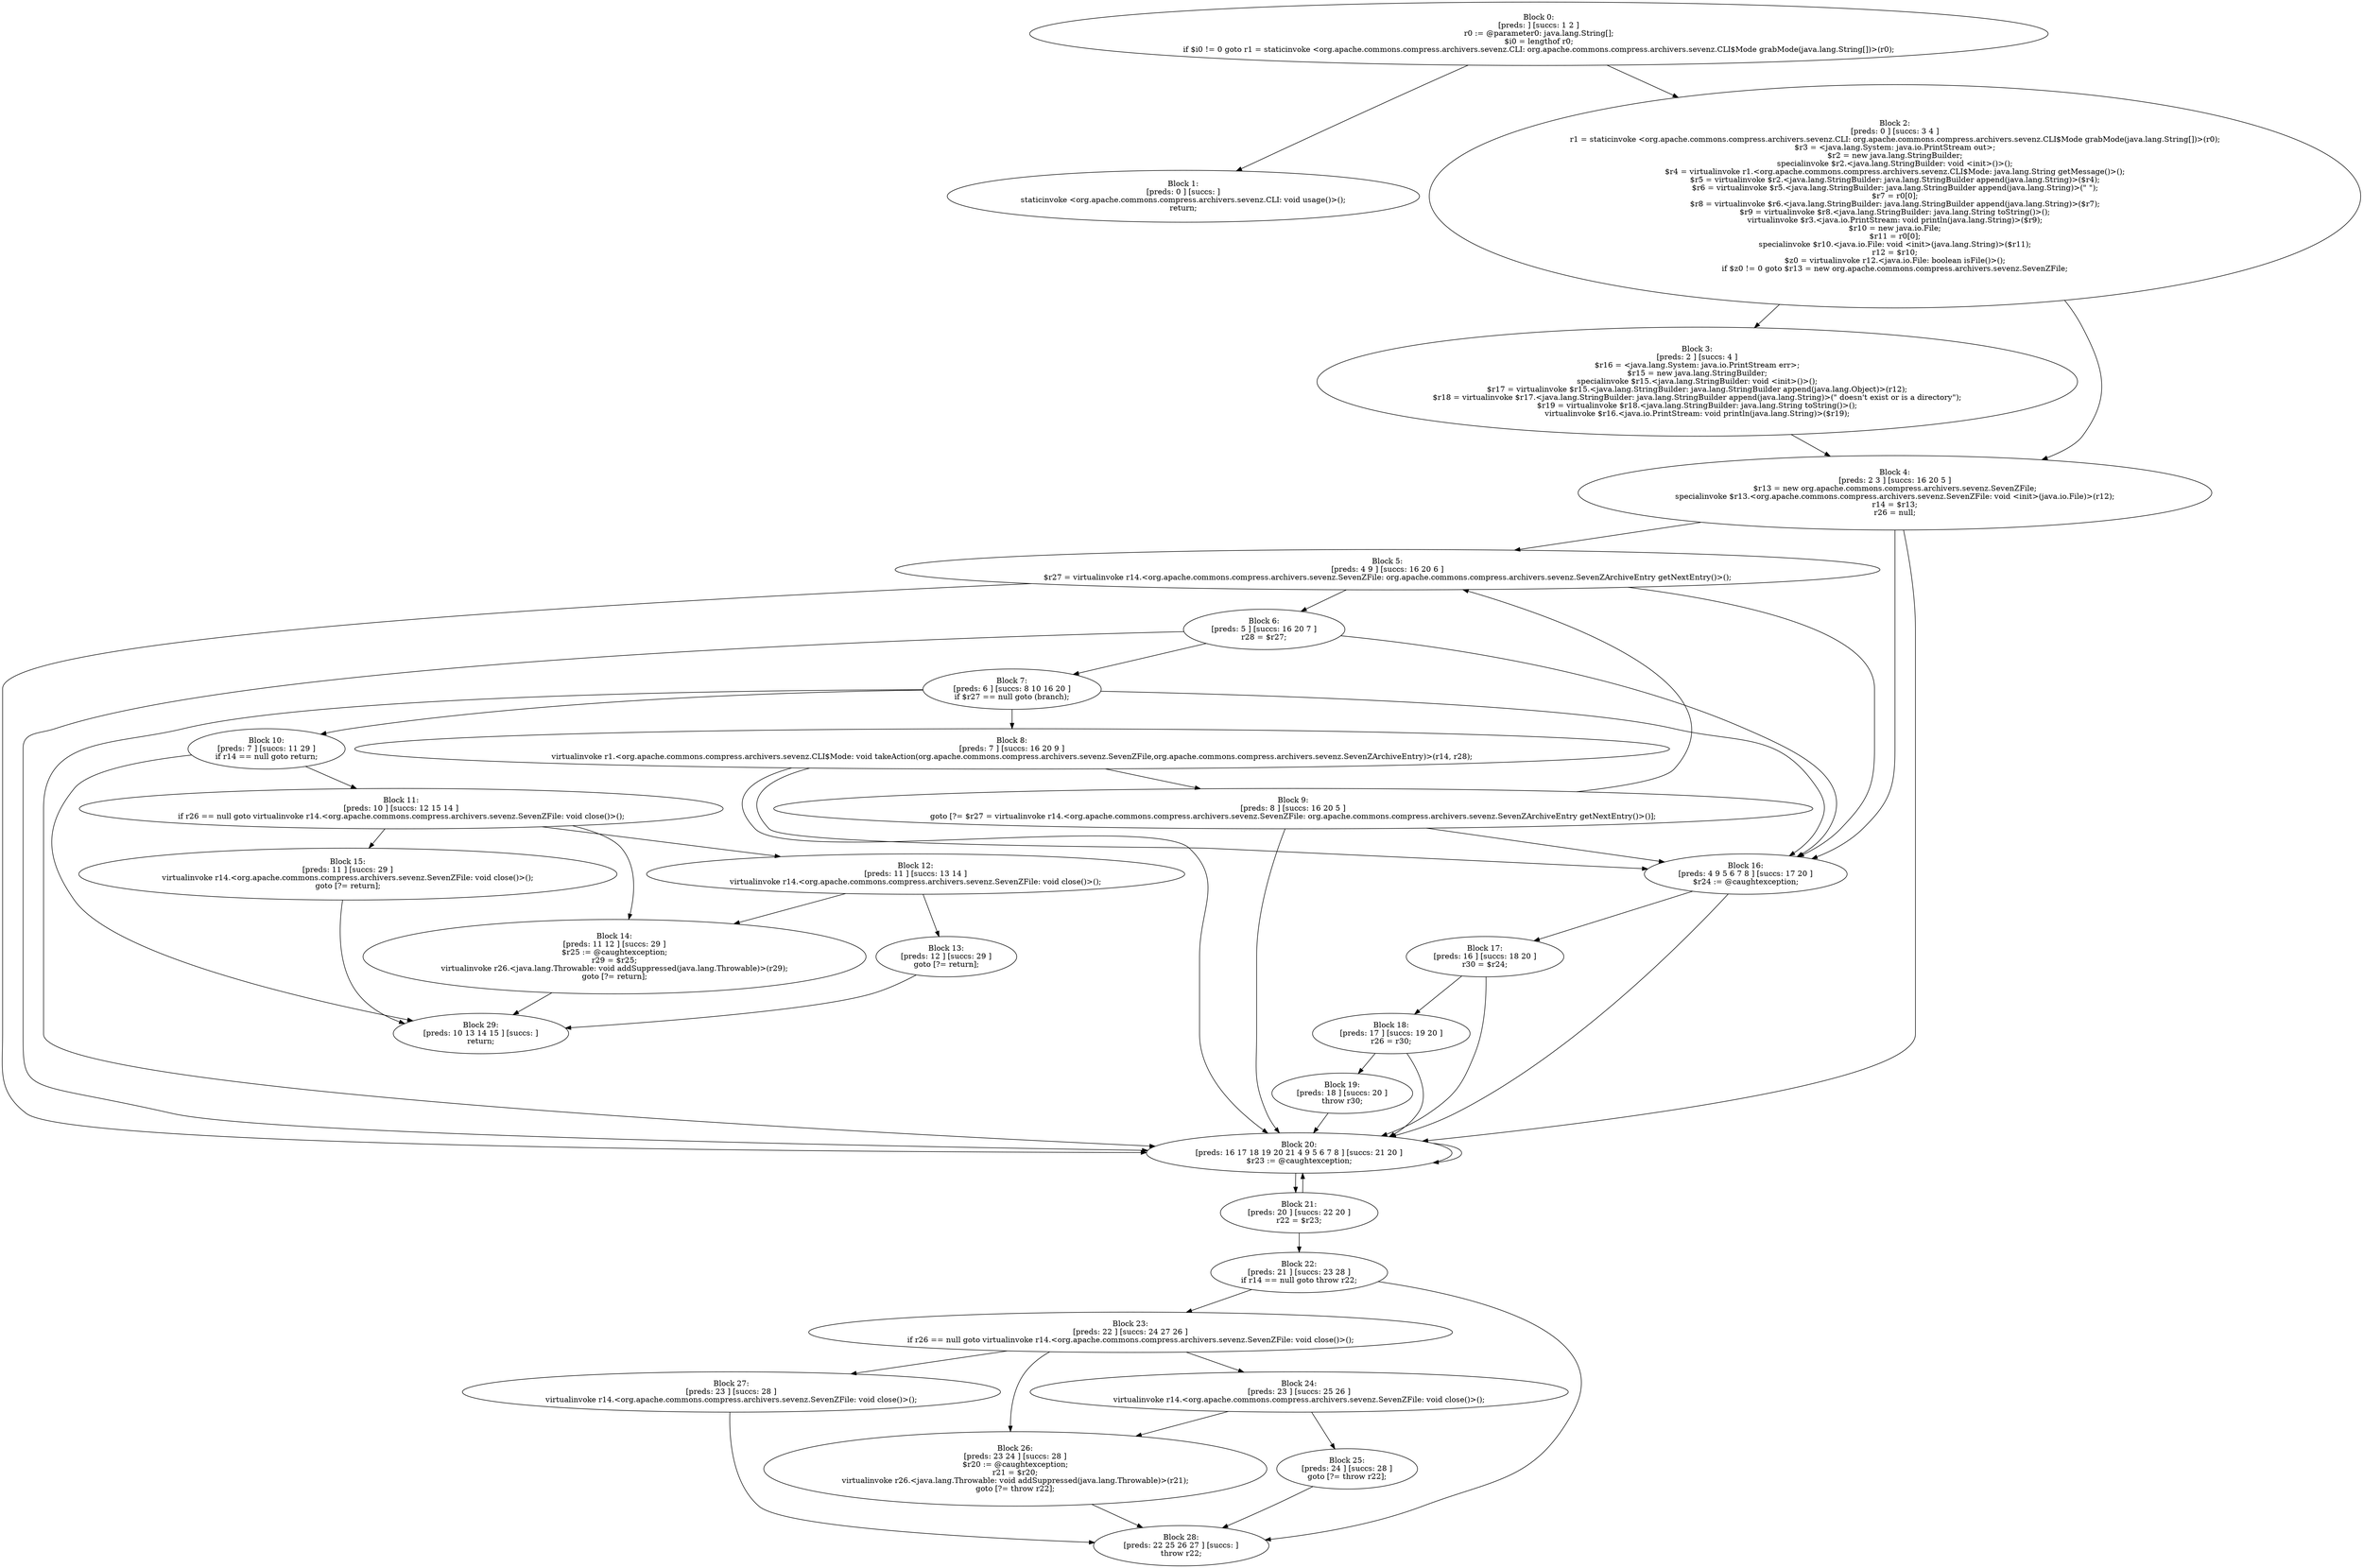 digraph "unitGraph" {
    "Block 0:
[preds: ] [succs: 1 2 ]
r0 := @parameter0: java.lang.String[];
$i0 = lengthof r0;
if $i0 != 0 goto r1 = staticinvoke <org.apache.commons.compress.archivers.sevenz.CLI: org.apache.commons.compress.archivers.sevenz.CLI$Mode grabMode(java.lang.String[])>(r0);
"
    "Block 1:
[preds: 0 ] [succs: ]
staticinvoke <org.apache.commons.compress.archivers.sevenz.CLI: void usage()>();
return;
"
    "Block 2:
[preds: 0 ] [succs: 3 4 ]
r1 = staticinvoke <org.apache.commons.compress.archivers.sevenz.CLI: org.apache.commons.compress.archivers.sevenz.CLI$Mode grabMode(java.lang.String[])>(r0);
$r3 = <java.lang.System: java.io.PrintStream out>;
$r2 = new java.lang.StringBuilder;
specialinvoke $r2.<java.lang.StringBuilder: void <init>()>();
$r4 = virtualinvoke r1.<org.apache.commons.compress.archivers.sevenz.CLI$Mode: java.lang.String getMessage()>();
$r5 = virtualinvoke $r2.<java.lang.StringBuilder: java.lang.StringBuilder append(java.lang.String)>($r4);
$r6 = virtualinvoke $r5.<java.lang.StringBuilder: java.lang.StringBuilder append(java.lang.String)>(\" \");
$r7 = r0[0];
$r8 = virtualinvoke $r6.<java.lang.StringBuilder: java.lang.StringBuilder append(java.lang.String)>($r7);
$r9 = virtualinvoke $r8.<java.lang.StringBuilder: java.lang.String toString()>();
virtualinvoke $r3.<java.io.PrintStream: void println(java.lang.String)>($r9);
$r10 = new java.io.File;
$r11 = r0[0];
specialinvoke $r10.<java.io.File: void <init>(java.lang.String)>($r11);
r12 = $r10;
$z0 = virtualinvoke r12.<java.io.File: boolean isFile()>();
if $z0 != 0 goto $r13 = new org.apache.commons.compress.archivers.sevenz.SevenZFile;
"
    "Block 3:
[preds: 2 ] [succs: 4 ]
$r16 = <java.lang.System: java.io.PrintStream err>;
$r15 = new java.lang.StringBuilder;
specialinvoke $r15.<java.lang.StringBuilder: void <init>()>();
$r17 = virtualinvoke $r15.<java.lang.StringBuilder: java.lang.StringBuilder append(java.lang.Object)>(r12);
$r18 = virtualinvoke $r17.<java.lang.StringBuilder: java.lang.StringBuilder append(java.lang.String)>(\" doesn\'t exist or is a directory\");
$r19 = virtualinvoke $r18.<java.lang.StringBuilder: java.lang.String toString()>();
virtualinvoke $r16.<java.io.PrintStream: void println(java.lang.String)>($r19);
"
    "Block 4:
[preds: 2 3 ] [succs: 16 20 5 ]
$r13 = new org.apache.commons.compress.archivers.sevenz.SevenZFile;
specialinvoke $r13.<org.apache.commons.compress.archivers.sevenz.SevenZFile: void <init>(java.io.File)>(r12);
r14 = $r13;
r26 = null;
"
    "Block 5:
[preds: 4 9 ] [succs: 16 20 6 ]
$r27 = virtualinvoke r14.<org.apache.commons.compress.archivers.sevenz.SevenZFile: org.apache.commons.compress.archivers.sevenz.SevenZArchiveEntry getNextEntry()>();
"
    "Block 6:
[preds: 5 ] [succs: 16 20 7 ]
r28 = $r27;
"
    "Block 7:
[preds: 6 ] [succs: 8 10 16 20 ]
if $r27 == null goto (branch);
"
    "Block 8:
[preds: 7 ] [succs: 16 20 9 ]
virtualinvoke r1.<org.apache.commons.compress.archivers.sevenz.CLI$Mode: void takeAction(org.apache.commons.compress.archivers.sevenz.SevenZFile,org.apache.commons.compress.archivers.sevenz.SevenZArchiveEntry)>(r14, r28);
"
    "Block 9:
[preds: 8 ] [succs: 16 20 5 ]
goto [?= $r27 = virtualinvoke r14.<org.apache.commons.compress.archivers.sevenz.SevenZFile: org.apache.commons.compress.archivers.sevenz.SevenZArchiveEntry getNextEntry()>()];
"
    "Block 10:
[preds: 7 ] [succs: 11 29 ]
if r14 == null goto return;
"
    "Block 11:
[preds: 10 ] [succs: 12 15 14 ]
if r26 == null goto virtualinvoke r14.<org.apache.commons.compress.archivers.sevenz.SevenZFile: void close()>();
"
    "Block 12:
[preds: 11 ] [succs: 13 14 ]
virtualinvoke r14.<org.apache.commons.compress.archivers.sevenz.SevenZFile: void close()>();
"
    "Block 13:
[preds: 12 ] [succs: 29 ]
goto [?= return];
"
    "Block 14:
[preds: 11 12 ] [succs: 29 ]
$r25 := @caughtexception;
r29 = $r25;
virtualinvoke r26.<java.lang.Throwable: void addSuppressed(java.lang.Throwable)>(r29);
goto [?= return];
"
    "Block 15:
[preds: 11 ] [succs: 29 ]
virtualinvoke r14.<org.apache.commons.compress.archivers.sevenz.SevenZFile: void close()>();
goto [?= return];
"
    "Block 16:
[preds: 4 9 5 6 7 8 ] [succs: 17 20 ]
$r24 := @caughtexception;
"
    "Block 17:
[preds: 16 ] [succs: 18 20 ]
r30 = $r24;
"
    "Block 18:
[preds: 17 ] [succs: 19 20 ]
r26 = r30;
"
    "Block 19:
[preds: 18 ] [succs: 20 ]
throw r30;
"
    "Block 20:
[preds: 16 17 18 19 20 21 4 9 5 6 7 8 ] [succs: 21 20 ]
$r23 := @caughtexception;
"
    "Block 21:
[preds: 20 ] [succs: 22 20 ]
r22 = $r23;
"
    "Block 22:
[preds: 21 ] [succs: 23 28 ]
if r14 == null goto throw r22;
"
    "Block 23:
[preds: 22 ] [succs: 24 27 26 ]
if r26 == null goto virtualinvoke r14.<org.apache.commons.compress.archivers.sevenz.SevenZFile: void close()>();
"
    "Block 24:
[preds: 23 ] [succs: 25 26 ]
virtualinvoke r14.<org.apache.commons.compress.archivers.sevenz.SevenZFile: void close()>();
"
    "Block 25:
[preds: 24 ] [succs: 28 ]
goto [?= throw r22];
"
    "Block 26:
[preds: 23 24 ] [succs: 28 ]
$r20 := @caughtexception;
r21 = $r20;
virtualinvoke r26.<java.lang.Throwable: void addSuppressed(java.lang.Throwable)>(r21);
goto [?= throw r22];
"
    "Block 27:
[preds: 23 ] [succs: 28 ]
virtualinvoke r14.<org.apache.commons.compress.archivers.sevenz.SevenZFile: void close()>();
"
    "Block 28:
[preds: 22 25 26 27 ] [succs: ]
throw r22;
"
    "Block 29:
[preds: 10 13 14 15 ] [succs: ]
return;
"
    "Block 0:
[preds: ] [succs: 1 2 ]
r0 := @parameter0: java.lang.String[];
$i0 = lengthof r0;
if $i0 != 0 goto r1 = staticinvoke <org.apache.commons.compress.archivers.sevenz.CLI: org.apache.commons.compress.archivers.sevenz.CLI$Mode grabMode(java.lang.String[])>(r0);
"->"Block 1:
[preds: 0 ] [succs: ]
staticinvoke <org.apache.commons.compress.archivers.sevenz.CLI: void usage()>();
return;
";
    "Block 0:
[preds: ] [succs: 1 2 ]
r0 := @parameter0: java.lang.String[];
$i0 = lengthof r0;
if $i0 != 0 goto r1 = staticinvoke <org.apache.commons.compress.archivers.sevenz.CLI: org.apache.commons.compress.archivers.sevenz.CLI$Mode grabMode(java.lang.String[])>(r0);
"->"Block 2:
[preds: 0 ] [succs: 3 4 ]
r1 = staticinvoke <org.apache.commons.compress.archivers.sevenz.CLI: org.apache.commons.compress.archivers.sevenz.CLI$Mode grabMode(java.lang.String[])>(r0);
$r3 = <java.lang.System: java.io.PrintStream out>;
$r2 = new java.lang.StringBuilder;
specialinvoke $r2.<java.lang.StringBuilder: void <init>()>();
$r4 = virtualinvoke r1.<org.apache.commons.compress.archivers.sevenz.CLI$Mode: java.lang.String getMessage()>();
$r5 = virtualinvoke $r2.<java.lang.StringBuilder: java.lang.StringBuilder append(java.lang.String)>($r4);
$r6 = virtualinvoke $r5.<java.lang.StringBuilder: java.lang.StringBuilder append(java.lang.String)>(\" \");
$r7 = r0[0];
$r8 = virtualinvoke $r6.<java.lang.StringBuilder: java.lang.StringBuilder append(java.lang.String)>($r7);
$r9 = virtualinvoke $r8.<java.lang.StringBuilder: java.lang.String toString()>();
virtualinvoke $r3.<java.io.PrintStream: void println(java.lang.String)>($r9);
$r10 = new java.io.File;
$r11 = r0[0];
specialinvoke $r10.<java.io.File: void <init>(java.lang.String)>($r11);
r12 = $r10;
$z0 = virtualinvoke r12.<java.io.File: boolean isFile()>();
if $z0 != 0 goto $r13 = new org.apache.commons.compress.archivers.sevenz.SevenZFile;
";
    "Block 2:
[preds: 0 ] [succs: 3 4 ]
r1 = staticinvoke <org.apache.commons.compress.archivers.sevenz.CLI: org.apache.commons.compress.archivers.sevenz.CLI$Mode grabMode(java.lang.String[])>(r0);
$r3 = <java.lang.System: java.io.PrintStream out>;
$r2 = new java.lang.StringBuilder;
specialinvoke $r2.<java.lang.StringBuilder: void <init>()>();
$r4 = virtualinvoke r1.<org.apache.commons.compress.archivers.sevenz.CLI$Mode: java.lang.String getMessage()>();
$r5 = virtualinvoke $r2.<java.lang.StringBuilder: java.lang.StringBuilder append(java.lang.String)>($r4);
$r6 = virtualinvoke $r5.<java.lang.StringBuilder: java.lang.StringBuilder append(java.lang.String)>(\" \");
$r7 = r0[0];
$r8 = virtualinvoke $r6.<java.lang.StringBuilder: java.lang.StringBuilder append(java.lang.String)>($r7);
$r9 = virtualinvoke $r8.<java.lang.StringBuilder: java.lang.String toString()>();
virtualinvoke $r3.<java.io.PrintStream: void println(java.lang.String)>($r9);
$r10 = new java.io.File;
$r11 = r0[0];
specialinvoke $r10.<java.io.File: void <init>(java.lang.String)>($r11);
r12 = $r10;
$z0 = virtualinvoke r12.<java.io.File: boolean isFile()>();
if $z0 != 0 goto $r13 = new org.apache.commons.compress.archivers.sevenz.SevenZFile;
"->"Block 3:
[preds: 2 ] [succs: 4 ]
$r16 = <java.lang.System: java.io.PrintStream err>;
$r15 = new java.lang.StringBuilder;
specialinvoke $r15.<java.lang.StringBuilder: void <init>()>();
$r17 = virtualinvoke $r15.<java.lang.StringBuilder: java.lang.StringBuilder append(java.lang.Object)>(r12);
$r18 = virtualinvoke $r17.<java.lang.StringBuilder: java.lang.StringBuilder append(java.lang.String)>(\" doesn\'t exist or is a directory\");
$r19 = virtualinvoke $r18.<java.lang.StringBuilder: java.lang.String toString()>();
virtualinvoke $r16.<java.io.PrintStream: void println(java.lang.String)>($r19);
";
    "Block 2:
[preds: 0 ] [succs: 3 4 ]
r1 = staticinvoke <org.apache.commons.compress.archivers.sevenz.CLI: org.apache.commons.compress.archivers.sevenz.CLI$Mode grabMode(java.lang.String[])>(r0);
$r3 = <java.lang.System: java.io.PrintStream out>;
$r2 = new java.lang.StringBuilder;
specialinvoke $r2.<java.lang.StringBuilder: void <init>()>();
$r4 = virtualinvoke r1.<org.apache.commons.compress.archivers.sevenz.CLI$Mode: java.lang.String getMessage()>();
$r5 = virtualinvoke $r2.<java.lang.StringBuilder: java.lang.StringBuilder append(java.lang.String)>($r4);
$r6 = virtualinvoke $r5.<java.lang.StringBuilder: java.lang.StringBuilder append(java.lang.String)>(\" \");
$r7 = r0[0];
$r8 = virtualinvoke $r6.<java.lang.StringBuilder: java.lang.StringBuilder append(java.lang.String)>($r7);
$r9 = virtualinvoke $r8.<java.lang.StringBuilder: java.lang.String toString()>();
virtualinvoke $r3.<java.io.PrintStream: void println(java.lang.String)>($r9);
$r10 = new java.io.File;
$r11 = r0[0];
specialinvoke $r10.<java.io.File: void <init>(java.lang.String)>($r11);
r12 = $r10;
$z0 = virtualinvoke r12.<java.io.File: boolean isFile()>();
if $z0 != 0 goto $r13 = new org.apache.commons.compress.archivers.sevenz.SevenZFile;
"->"Block 4:
[preds: 2 3 ] [succs: 16 20 5 ]
$r13 = new org.apache.commons.compress.archivers.sevenz.SevenZFile;
specialinvoke $r13.<org.apache.commons.compress.archivers.sevenz.SevenZFile: void <init>(java.io.File)>(r12);
r14 = $r13;
r26 = null;
";
    "Block 3:
[preds: 2 ] [succs: 4 ]
$r16 = <java.lang.System: java.io.PrintStream err>;
$r15 = new java.lang.StringBuilder;
specialinvoke $r15.<java.lang.StringBuilder: void <init>()>();
$r17 = virtualinvoke $r15.<java.lang.StringBuilder: java.lang.StringBuilder append(java.lang.Object)>(r12);
$r18 = virtualinvoke $r17.<java.lang.StringBuilder: java.lang.StringBuilder append(java.lang.String)>(\" doesn\'t exist or is a directory\");
$r19 = virtualinvoke $r18.<java.lang.StringBuilder: java.lang.String toString()>();
virtualinvoke $r16.<java.io.PrintStream: void println(java.lang.String)>($r19);
"->"Block 4:
[preds: 2 3 ] [succs: 16 20 5 ]
$r13 = new org.apache.commons.compress.archivers.sevenz.SevenZFile;
specialinvoke $r13.<org.apache.commons.compress.archivers.sevenz.SevenZFile: void <init>(java.io.File)>(r12);
r14 = $r13;
r26 = null;
";
    "Block 4:
[preds: 2 3 ] [succs: 16 20 5 ]
$r13 = new org.apache.commons.compress.archivers.sevenz.SevenZFile;
specialinvoke $r13.<org.apache.commons.compress.archivers.sevenz.SevenZFile: void <init>(java.io.File)>(r12);
r14 = $r13;
r26 = null;
"->"Block 16:
[preds: 4 9 5 6 7 8 ] [succs: 17 20 ]
$r24 := @caughtexception;
";
    "Block 4:
[preds: 2 3 ] [succs: 16 20 5 ]
$r13 = new org.apache.commons.compress.archivers.sevenz.SevenZFile;
specialinvoke $r13.<org.apache.commons.compress.archivers.sevenz.SevenZFile: void <init>(java.io.File)>(r12);
r14 = $r13;
r26 = null;
"->"Block 20:
[preds: 16 17 18 19 20 21 4 9 5 6 7 8 ] [succs: 21 20 ]
$r23 := @caughtexception;
";
    "Block 4:
[preds: 2 3 ] [succs: 16 20 5 ]
$r13 = new org.apache.commons.compress.archivers.sevenz.SevenZFile;
specialinvoke $r13.<org.apache.commons.compress.archivers.sevenz.SevenZFile: void <init>(java.io.File)>(r12);
r14 = $r13;
r26 = null;
"->"Block 5:
[preds: 4 9 ] [succs: 16 20 6 ]
$r27 = virtualinvoke r14.<org.apache.commons.compress.archivers.sevenz.SevenZFile: org.apache.commons.compress.archivers.sevenz.SevenZArchiveEntry getNextEntry()>();
";
    "Block 5:
[preds: 4 9 ] [succs: 16 20 6 ]
$r27 = virtualinvoke r14.<org.apache.commons.compress.archivers.sevenz.SevenZFile: org.apache.commons.compress.archivers.sevenz.SevenZArchiveEntry getNextEntry()>();
"->"Block 16:
[preds: 4 9 5 6 7 8 ] [succs: 17 20 ]
$r24 := @caughtexception;
";
    "Block 5:
[preds: 4 9 ] [succs: 16 20 6 ]
$r27 = virtualinvoke r14.<org.apache.commons.compress.archivers.sevenz.SevenZFile: org.apache.commons.compress.archivers.sevenz.SevenZArchiveEntry getNextEntry()>();
"->"Block 20:
[preds: 16 17 18 19 20 21 4 9 5 6 7 8 ] [succs: 21 20 ]
$r23 := @caughtexception;
";
    "Block 5:
[preds: 4 9 ] [succs: 16 20 6 ]
$r27 = virtualinvoke r14.<org.apache.commons.compress.archivers.sevenz.SevenZFile: org.apache.commons.compress.archivers.sevenz.SevenZArchiveEntry getNextEntry()>();
"->"Block 6:
[preds: 5 ] [succs: 16 20 7 ]
r28 = $r27;
";
    "Block 6:
[preds: 5 ] [succs: 16 20 7 ]
r28 = $r27;
"->"Block 16:
[preds: 4 9 5 6 7 8 ] [succs: 17 20 ]
$r24 := @caughtexception;
";
    "Block 6:
[preds: 5 ] [succs: 16 20 7 ]
r28 = $r27;
"->"Block 20:
[preds: 16 17 18 19 20 21 4 9 5 6 7 8 ] [succs: 21 20 ]
$r23 := @caughtexception;
";
    "Block 6:
[preds: 5 ] [succs: 16 20 7 ]
r28 = $r27;
"->"Block 7:
[preds: 6 ] [succs: 8 10 16 20 ]
if $r27 == null goto (branch);
";
    "Block 7:
[preds: 6 ] [succs: 8 10 16 20 ]
if $r27 == null goto (branch);
"->"Block 8:
[preds: 7 ] [succs: 16 20 9 ]
virtualinvoke r1.<org.apache.commons.compress.archivers.sevenz.CLI$Mode: void takeAction(org.apache.commons.compress.archivers.sevenz.SevenZFile,org.apache.commons.compress.archivers.sevenz.SevenZArchiveEntry)>(r14, r28);
";
    "Block 7:
[preds: 6 ] [succs: 8 10 16 20 ]
if $r27 == null goto (branch);
"->"Block 10:
[preds: 7 ] [succs: 11 29 ]
if r14 == null goto return;
";
    "Block 7:
[preds: 6 ] [succs: 8 10 16 20 ]
if $r27 == null goto (branch);
"->"Block 16:
[preds: 4 9 5 6 7 8 ] [succs: 17 20 ]
$r24 := @caughtexception;
";
    "Block 7:
[preds: 6 ] [succs: 8 10 16 20 ]
if $r27 == null goto (branch);
"->"Block 20:
[preds: 16 17 18 19 20 21 4 9 5 6 7 8 ] [succs: 21 20 ]
$r23 := @caughtexception;
";
    "Block 8:
[preds: 7 ] [succs: 16 20 9 ]
virtualinvoke r1.<org.apache.commons.compress.archivers.sevenz.CLI$Mode: void takeAction(org.apache.commons.compress.archivers.sevenz.SevenZFile,org.apache.commons.compress.archivers.sevenz.SevenZArchiveEntry)>(r14, r28);
"->"Block 16:
[preds: 4 9 5 6 7 8 ] [succs: 17 20 ]
$r24 := @caughtexception;
";
    "Block 8:
[preds: 7 ] [succs: 16 20 9 ]
virtualinvoke r1.<org.apache.commons.compress.archivers.sevenz.CLI$Mode: void takeAction(org.apache.commons.compress.archivers.sevenz.SevenZFile,org.apache.commons.compress.archivers.sevenz.SevenZArchiveEntry)>(r14, r28);
"->"Block 20:
[preds: 16 17 18 19 20 21 4 9 5 6 7 8 ] [succs: 21 20 ]
$r23 := @caughtexception;
";
    "Block 8:
[preds: 7 ] [succs: 16 20 9 ]
virtualinvoke r1.<org.apache.commons.compress.archivers.sevenz.CLI$Mode: void takeAction(org.apache.commons.compress.archivers.sevenz.SevenZFile,org.apache.commons.compress.archivers.sevenz.SevenZArchiveEntry)>(r14, r28);
"->"Block 9:
[preds: 8 ] [succs: 16 20 5 ]
goto [?= $r27 = virtualinvoke r14.<org.apache.commons.compress.archivers.sevenz.SevenZFile: org.apache.commons.compress.archivers.sevenz.SevenZArchiveEntry getNextEntry()>()];
";
    "Block 9:
[preds: 8 ] [succs: 16 20 5 ]
goto [?= $r27 = virtualinvoke r14.<org.apache.commons.compress.archivers.sevenz.SevenZFile: org.apache.commons.compress.archivers.sevenz.SevenZArchiveEntry getNextEntry()>()];
"->"Block 16:
[preds: 4 9 5 6 7 8 ] [succs: 17 20 ]
$r24 := @caughtexception;
";
    "Block 9:
[preds: 8 ] [succs: 16 20 5 ]
goto [?= $r27 = virtualinvoke r14.<org.apache.commons.compress.archivers.sevenz.SevenZFile: org.apache.commons.compress.archivers.sevenz.SevenZArchiveEntry getNextEntry()>()];
"->"Block 20:
[preds: 16 17 18 19 20 21 4 9 5 6 7 8 ] [succs: 21 20 ]
$r23 := @caughtexception;
";
    "Block 9:
[preds: 8 ] [succs: 16 20 5 ]
goto [?= $r27 = virtualinvoke r14.<org.apache.commons.compress.archivers.sevenz.SevenZFile: org.apache.commons.compress.archivers.sevenz.SevenZArchiveEntry getNextEntry()>()];
"->"Block 5:
[preds: 4 9 ] [succs: 16 20 6 ]
$r27 = virtualinvoke r14.<org.apache.commons.compress.archivers.sevenz.SevenZFile: org.apache.commons.compress.archivers.sevenz.SevenZArchiveEntry getNextEntry()>();
";
    "Block 10:
[preds: 7 ] [succs: 11 29 ]
if r14 == null goto return;
"->"Block 11:
[preds: 10 ] [succs: 12 15 14 ]
if r26 == null goto virtualinvoke r14.<org.apache.commons.compress.archivers.sevenz.SevenZFile: void close()>();
";
    "Block 10:
[preds: 7 ] [succs: 11 29 ]
if r14 == null goto return;
"->"Block 29:
[preds: 10 13 14 15 ] [succs: ]
return;
";
    "Block 11:
[preds: 10 ] [succs: 12 15 14 ]
if r26 == null goto virtualinvoke r14.<org.apache.commons.compress.archivers.sevenz.SevenZFile: void close()>();
"->"Block 12:
[preds: 11 ] [succs: 13 14 ]
virtualinvoke r14.<org.apache.commons.compress.archivers.sevenz.SevenZFile: void close()>();
";
    "Block 11:
[preds: 10 ] [succs: 12 15 14 ]
if r26 == null goto virtualinvoke r14.<org.apache.commons.compress.archivers.sevenz.SevenZFile: void close()>();
"->"Block 15:
[preds: 11 ] [succs: 29 ]
virtualinvoke r14.<org.apache.commons.compress.archivers.sevenz.SevenZFile: void close()>();
goto [?= return];
";
    "Block 11:
[preds: 10 ] [succs: 12 15 14 ]
if r26 == null goto virtualinvoke r14.<org.apache.commons.compress.archivers.sevenz.SevenZFile: void close()>();
"->"Block 14:
[preds: 11 12 ] [succs: 29 ]
$r25 := @caughtexception;
r29 = $r25;
virtualinvoke r26.<java.lang.Throwable: void addSuppressed(java.lang.Throwable)>(r29);
goto [?= return];
";
    "Block 12:
[preds: 11 ] [succs: 13 14 ]
virtualinvoke r14.<org.apache.commons.compress.archivers.sevenz.SevenZFile: void close()>();
"->"Block 13:
[preds: 12 ] [succs: 29 ]
goto [?= return];
";
    "Block 12:
[preds: 11 ] [succs: 13 14 ]
virtualinvoke r14.<org.apache.commons.compress.archivers.sevenz.SevenZFile: void close()>();
"->"Block 14:
[preds: 11 12 ] [succs: 29 ]
$r25 := @caughtexception;
r29 = $r25;
virtualinvoke r26.<java.lang.Throwable: void addSuppressed(java.lang.Throwable)>(r29);
goto [?= return];
";
    "Block 13:
[preds: 12 ] [succs: 29 ]
goto [?= return];
"->"Block 29:
[preds: 10 13 14 15 ] [succs: ]
return;
";
    "Block 14:
[preds: 11 12 ] [succs: 29 ]
$r25 := @caughtexception;
r29 = $r25;
virtualinvoke r26.<java.lang.Throwable: void addSuppressed(java.lang.Throwable)>(r29);
goto [?= return];
"->"Block 29:
[preds: 10 13 14 15 ] [succs: ]
return;
";
    "Block 15:
[preds: 11 ] [succs: 29 ]
virtualinvoke r14.<org.apache.commons.compress.archivers.sevenz.SevenZFile: void close()>();
goto [?= return];
"->"Block 29:
[preds: 10 13 14 15 ] [succs: ]
return;
";
    "Block 16:
[preds: 4 9 5 6 7 8 ] [succs: 17 20 ]
$r24 := @caughtexception;
"->"Block 17:
[preds: 16 ] [succs: 18 20 ]
r30 = $r24;
";
    "Block 16:
[preds: 4 9 5 6 7 8 ] [succs: 17 20 ]
$r24 := @caughtexception;
"->"Block 20:
[preds: 16 17 18 19 20 21 4 9 5 6 7 8 ] [succs: 21 20 ]
$r23 := @caughtexception;
";
    "Block 17:
[preds: 16 ] [succs: 18 20 ]
r30 = $r24;
"->"Block 18:
[preds: 17 ] [succs: 19 20 ]
r26 = r30;
";
    "Block 17:
[preds: 16 ] [succs: 18 20 ]
r30 = $r24;
"->"Block 20:
[preds: 16 17 18 19 20 21 4 9 5 6 7 8 ] [succs: 21 20 ]
$r23 := @caughtexception;
";
    "Block 18:
[preds: 17 ] [succs: 19 20 ]
r26 = r30;
"->"Block 19:
[preds: 18 ] [succs: 20 ]
throw r30;
";
    "Block 18:
[preds: 17 ] [succs: 19 20 ]
r26 = r30;
"->"Block 20:
[preds: 16 17 18 19 20 21 4 9 5 6 7 8 ] [succs: 21 20 ]
$r23 := @caughtexception;
";
    "Block 19:
[preds: 18 ] [succs: 20 ]
throw r30;
"->"Block 20:
[preds: 16 17 18 19 20 21 4 9 5 6 7 8 ] [succs: 21 20 ]
$r23 := @caughtexception;
";
    "Block 20:
[preds: 16 17 18 19 20 21 4 9 5 6 7 8 ] [succs: 21 20 ]
$r23 := @caughtexception;
"->"Block 21:
[preds: 20 ] [succs: 22 20 ]
r22 = $r23;
";
    "Block 20:
[preds: 16 17 18 19 20 21 4 9 5 6 7 8 ] [succs: 21 20 ]
$r23 := @caughtexception;
"->"Block 20:
[preds: 16 17 18 19 20 21 4 9 5 6 7 8 ] [succs: 21 20 ]
$r23 := @caughtexception;
";
    "Block 21:
[preds: 20 ] [succs: 22 20 ]
r22 = $r23;
"->"Block 22:
[preds: 21 ] [succs: 23 28 ]
if r14 == null goto throw r22;
";
    "Block 21:
[preds: 20 ] [succs: 22 20 ]
r22 = $r23;
"->"Block 20:
[preds: 16 17 18 19 20 21 4 9 5 6 7 8 ] [succs: 21 20 ]
$r23 := @caughtexception;
";
    "Block 22:
[preds: 21 ] [succs: 23 28 ]
if r14 == null goto throw r22;
"->"Block 23:
[preds: 22 ] [succs: 24 27 26 ]
if r26 == null goto virtualinvoke r14.<org.apache.commons.compress.archivers.sevenz.SevenZFile: void close()>();
";
    "Block 22:
[preds: 21 ] [succs: 23 28 ]
if r14 == null goto throw r22;
"->"Block 28:
[preds: 22 25 26 27 ] [succs: ]
throw r22;
";
    "Block 23:
[preds: 22 ] [succs: 24 27 26 ]
if r26 == null goto virtualinvoke r14.<org.apache.commons.compress.archivers.sevenz.SevenZFile: void close()>();
"->"Block 24:
[preds: 23 ] [succs: 25 26 ]
virtualinvoke r14.<org.apache.commons.compress.archivers.sevenz.SevenZFile: void close()>();
";
    "Block 23:
[preds: 22 ] [succs: 24 27 26 ]
if r26 == null goto virtualinvoke r14.<org.apache.commons.compress.archivers.sevenz.SevenZFile: void close()>();
"->"Block 27:
[preds: 23 ] [succs: 28 ]
virtualinvoke r14.<org.apache.commons.compress.archivers.sevenz.SevenZFile: void close()>();
";
    "Block 23:
[preds: 22 ] [succs: 24 27 26 ]
if r26 == null goto virtualinvoke r14.<org.apache.commons.compress.archivers.sevenz.SevenZFile: void close()>();
"->"Block 26:
[preds: 23 24 ] [succs: 28 ]
$r20 := @caughtexception;
r21 = $r20;
virtualinvoke r26.<java.lang.Throwable: void addSuppressed(java.lang.Throwable)>(r21);
goto [?= throw r22];
";
    "Block 24:
[preds: 23 ] [succs: 25 26 ]
virtualinvoke r14.<org.apache.commons.compress.archivers.sevenz.SevenZFile: void close()>();
"->"Block 25:
[preds: 24 ] [succs: 28 ]
goto [?= throw r22];
";
    "Block 24:
[preds: 23 ] [succs: 25 26 ]
virtualinvoke r14.<org.apache.commons.compress.archivers.sevenz.SevenZFile: void close()>();
"->"Block 26:
[preds: 23 24 ] [succs: 28 ]
$r20 := @caughtexception;
r21 = $r20;
virtualinvoke r26.<java.lang.Throwable: void addSuppressed(java.lang.Throwable)>(r21);
goto [?= throw r22];
";
    "Block 25:
[preds: 24 ] [succs: 28 ]
goto [?= throw r22];
"->"Block 28:
[preds: 22 25 26 27 ] [succs: ]
throw r22;
";
    "Block 26:
[preds: 23 24 ] [succs: 28 ]
$r20 := @caughtexception;
r21 = $r20;
virtualinvoke r26.<java.lang.Throwable: void addSuppressed(java.lang.Throwable)>(r21);
goto [?= throw r22];
"->"Block 28:
[preds: 22 25 26 27 ] [succs: ]
throw r22;
";
    "Block 27:
[preds: 23 ] [succs: 28 ]
virtualinvoke r14.<org.apache.commons.compress.archivers.sevenz.SevenZFile: void close()>();
"->"Block 28:
[preds: 22 25 26 27 ] [succs: ]
throw r22;
";
}
